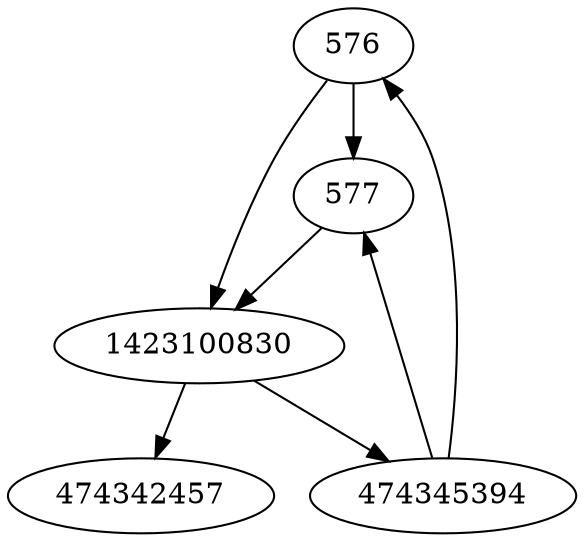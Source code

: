 strict digraph  {
576;
577;
474345394;
474342457;
1423100830;
576 -> 1423100830;
576 -> 577;
577 -> 1423100830;
474345394 -> 576;
474345394 -> 577;
1423100830 -> 474345394;
1423100830 -> 474342457;
}

